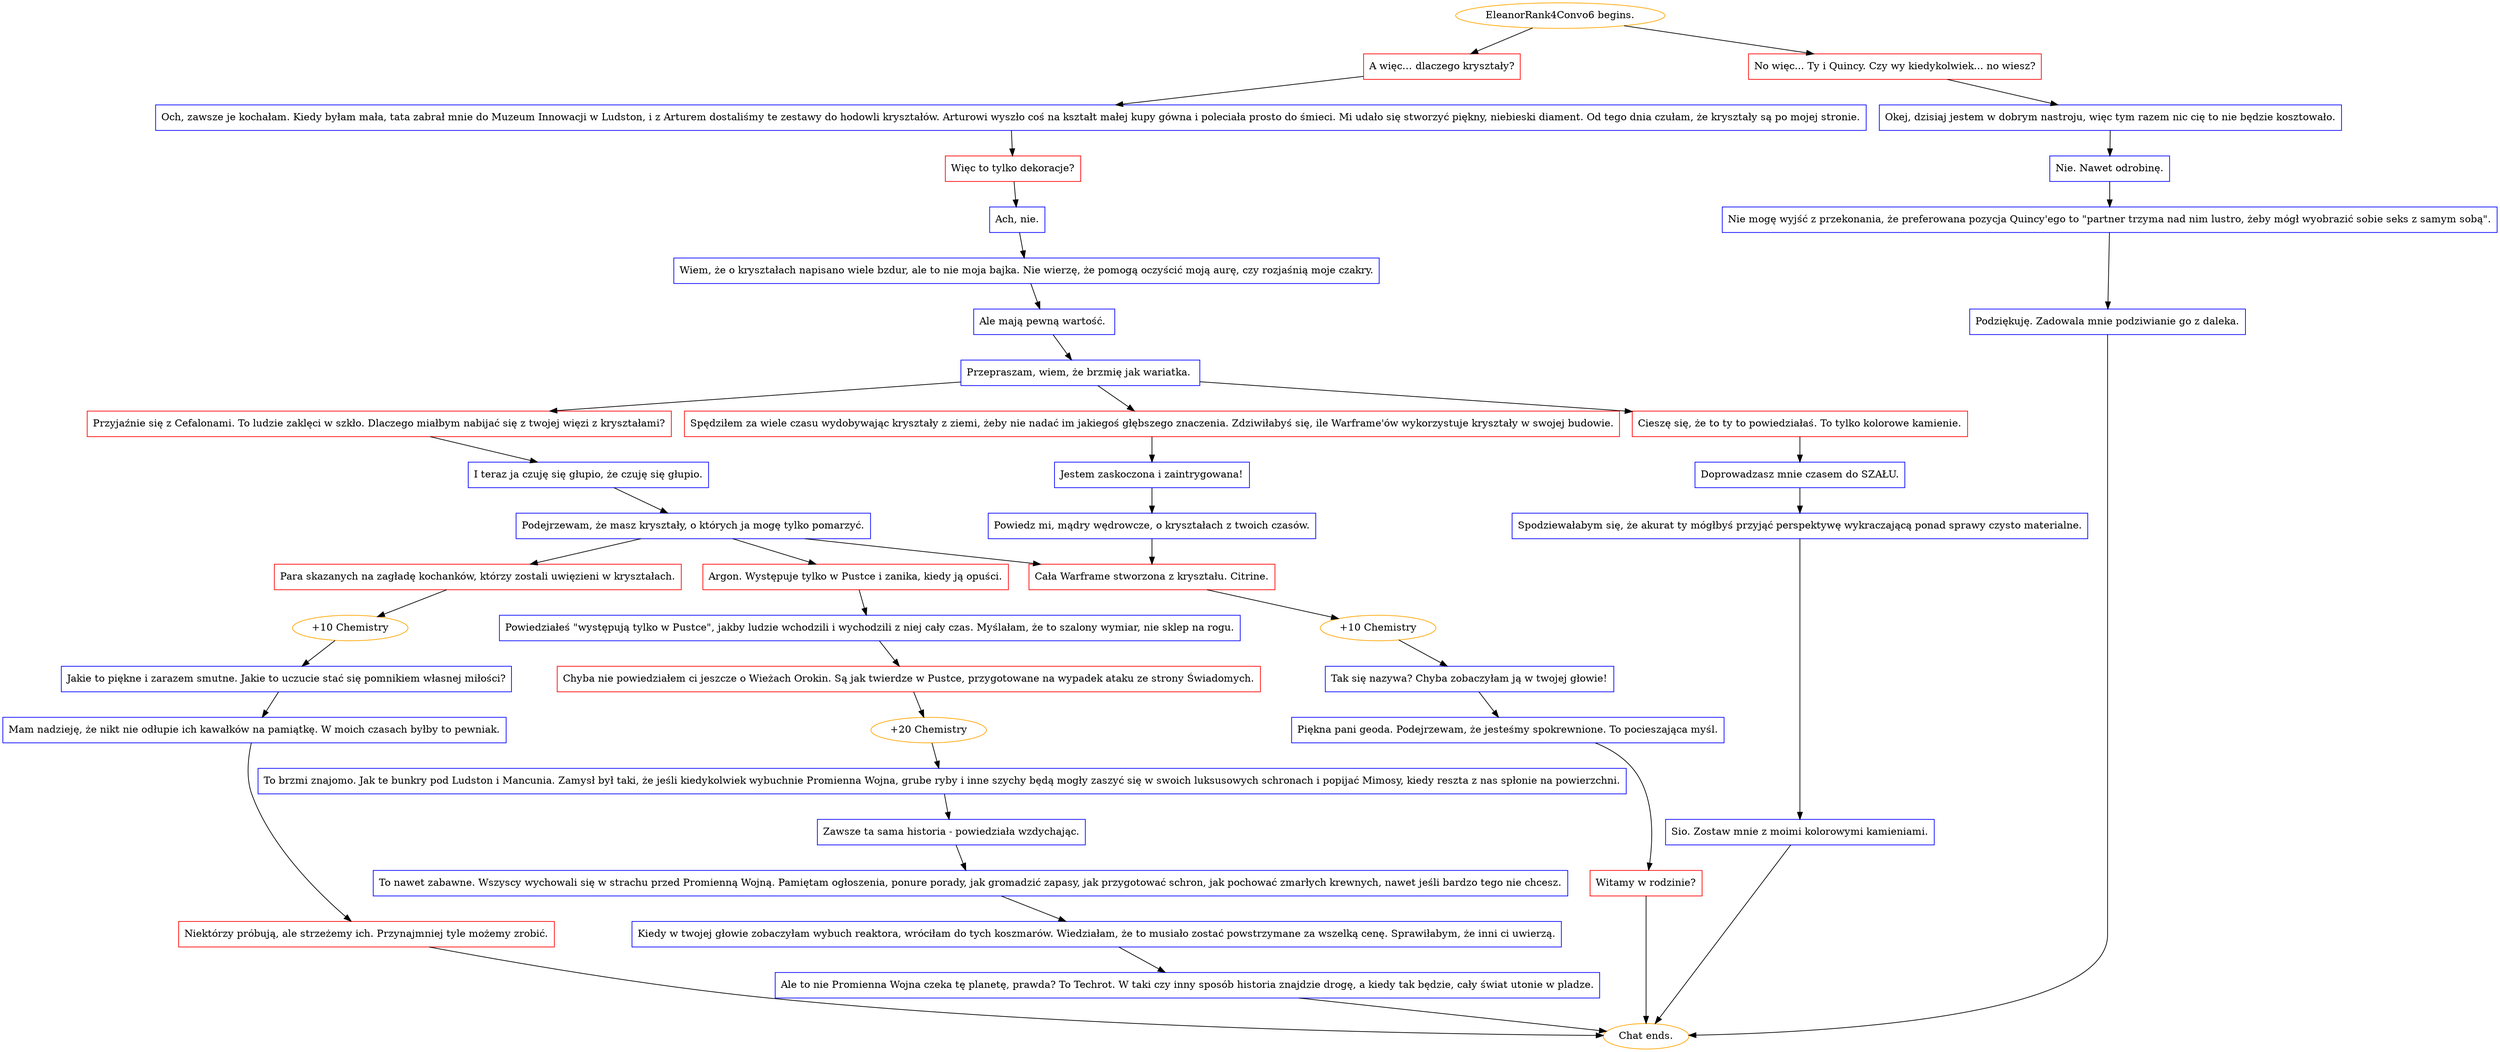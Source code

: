 digraph {
	"EleanorRank4Convo6 begins." [color=orange];
		"EleanorRank4Convo6 begins." -> j3204015494;
		"EleanorRank4Convo6 begins." -> j3370264398;
	j3204015494 [label="A więc… dlaczego kryształy?",shape=box,color=red];
		j3204015494 -> j2499753631;
	j3370264398 [label="No więc... Ty i Quincy. Czy wy kiedykolwiek... no wiesz?",shape=box,color=red];
		j3370264398 -> j3316415110;
	j2499753631 [label="Och, zawsze je kochałam. Kiedy byłam mała, tata zabrał mnie do Muzeum Innowacji w Ludston, i z Arturem dostaliśmy te zestawy do hodowli kryształów. Arturowi wyszło coś na kształt małej kupy gówna i poleciała prosto do śmieci. Mi udało się stworzyć piękny, niebieski diament. Od tego dnia czułam, że kryształy są po mojej stronie.",shape=box,color=blue];
		j2499753631 -> j1521449755;
	j3316415110 [label="Okej, dzisiaj jestem w dobrym nastroju, więc tym razem nic cię to nie będzie kosztowało.",shape=box,color=blue];
		j3316415110 -> j4089551403;
	j1521449755 [label="Więc to tylko dekoracje?",shape=box,color=red];
		j1521449755 -> j993061612;
	j4089551403 [label="Nie. Nawet odrobinę.",shape=box,color=blue];
		j4089551403 -> j4237484290;
	j993061612 [label="Ach, nie.",shape=box,color=blue];
		j993061612 -> j3279995101;
	j4237484290 [label="Nie mogę wyjść z przekonania, że preferowana pozycja Quincy'ego to \"partner trzyma nad nim lustro, żeby mógł wyobrazić sobie seks z samym sobą\".",shape=box,color=blue];
		j4237484290 -> j4061986877;
	j3279995101 [label="Wiem, że o kryształach napisano wiele bzdur, ale to nie moja bajka. Nie wierzę, że pomogą oczyścić moją aurę, czy rozjaśnią moje czakry.",shape=box,color=blue];
		j3279995101 -> j206473971;
	j4061986877 [label="Podziękuję. Zadowala mnie podziwianie go z daleka.",shape=box,color=blue];
		j4061986877 -> "Chat ends.";
	j206473971 [label="Ale mają pewną wartość. ",shape=box,color=blue];
		j206473971 -> j3792896431;
	"Chat ends." [color=orange];
	j3792896431 [label="Przepraszam, wiem, że brzmię jak wariatka. ",shape=box,color=blue];
		j3792896431 -> j2183098346;
		j3792896431 -> j3934861587;
		j3792896431 -> j2188254785;
	j2183098346 [label="Cieszę się, że to ty to powiedziałaś. To tylko kolorowe kamienie.",shape=box,color=red];
		j2183098346 -> j3457988739;
	j3934861587 [label="Przyjaźnie się z Cefalonami. To ludzie zaklęci w szkło. Dlaczego miałbym nabijać się z twojej więzi z kryształami?",shape=box,color=red];
		j3934861587 -> j4284591695;
	j2188254785 [label="Spędziłem za wiele czasu wydobywając kryształy z ziemi, żeby nie nadać im jakiegoś głębszego znaczenia. Zdziwiłabyś się, ile Warframe'ów wykorzystuje kryształy w swojej budowie.",shape=box,color=red];
		j2188254785 -> j2601702213;
	j3457988739 [label="Doprowadzasz mnie czasem do SZAŁU.",shape=box,color=blue];
		j3457988739 -> j1869991425;
	j4284591695 [label="I teraz ja czuję się głupio, że czuję się głupio.",shape=box,color=blue];
		j4284591695 -> j17628863;
	j2601702213 [label="Jestem zaskoczona i zaintrygowana!",shape=box,color=blue];
		j2601702213 -> j3105897371;
	j1869991425 [label="Spodziewałabym się, że akurat ty mógłbyś przyjąć perspektywę wykraczającą ponad sprawy czysto materialne.",shape=box,color=blue];
		j1869991425 -> j779777062;
	j17628863 [label="Podejrzewam, że masz kryształy, o których ja mogę tylko pomarzyć.",shape=box,color=blue];
		j17628863 -> j2085897918;
		j17628863 -> j4050765591;
		j17628863 -> j2360089838;
	j3105897371 [label="Powiedz mi, mądry wędrowcze, o kryształach z twoich czasów.",shape=box,color=blue];
		j3105897371 -> j4050765591;
	j779777062 [label="Sio. Zostaw mnie z moimi kolorowymi kamieniami.",shape=box,color=blue];
		j779777062 -> "Chat ends.";
	j2085897918 [label="Argon. Występuje tylko w Pustce i zanika, kiedy ją opuści.",shape=box,color=red];
		j2085897918 -> j1445355311;
	j4050765591 [label="Cała Warframe stworzona z kryształu. Citrine.",shape=box,color=red];
		j4050765591 -> j2703892139;
	j2360089838 [label="Para skazanych na zagładę kochanków, którzy zostali uwięzieni w kryształach.",shape=box,color=red];
		j2360089838 -> j4224021363;
	j1445355311 [label="Powiedziałeś \"występują tylko w Pustce\", jakby ludzie wchodzili i wychodzili z niej cały czas. Myślałam, że to szalony wymiar, nie sklep na rogu.",shape=box,color=blue];
		j1445355311 -> j2610333015;
	j2703892139 [label="+10 Chemistry",color=orange];
		j2703892139 -> j4224508324;
	j4224021363 [label="+10 Chemistry",color=orange];
		j4224021363 -> j2337057296;
	j2610333015 [label="Chyba nie powiedziałem ci jeszcze o Wieżach Orokin. Są jak twierdze w Pustce, przygotowane na wypadek ataku ze strony Świadomych.",shape=box,color=red];
		j2610333015 -> j1042491658;
	j4224508324 [label="Tak się nazywa? Chyba zobaczyłam ją w twojej głowie!",shape=box,color=blue];
		j4224508324 -> j1846220193;
	j2337057296 [label="Jakie to piękne i zarazem smutne. Jakie to uczucie stać się pomnikiem własnej miłości?",shape=box,color=blue];
		j2337057296 -> j853102922;
	j1042491658 [label="+20 Chemistry",color=orange];
		j1042491658 -> j1832555845;
	j1846220193 [label="Piękna pani geoda. Podejrzewam, że jesteśmy spokrewnione. To pocieszająca myśl.",shape=box,color=blue];
		j1846220193 -> j3315914942;
	j853102922 [label="Mam nadzieję, że nikt nie odłupie ich kawałków na pamiątkę. W moich czasach byłby to pewniak.",shape=box,color=blue];
		j853102922 -> j2068674975;
	j1832555845 [label="To brzmi znajomo. Jak te bunkry pod Ludston i Mancunia. Zamysł był taki, że jeśli kiedykolwiek wybuchnie Promienna Wojna, grube ryby i inne szychy będą mogły zaszyć się w swoich luksusowych schronach i popijać Mimosy, kiedy reszta z nas spłonie na powierzchni.",shape=box,color=blue];
		j1832555845 -> j3802840158;
	j3315914942 [label="Witamy w rodzinie?",shape=box,color=red];
		j3315914942 -> "Chat ends.";
	j2068674975 [label="Niektórzy próbują, ale strzeżemy ich. Przynajmniej tyle możemy zrobić.",shape=box,color=red];
		j2068674975 -> "Chat ends.";
	j3802840158 [label="Zawsze ta sama historia - powiedziała wzdychając.",shape=box,color=blue];
		j3802840158 -> j1952642494;
	j1952642494 [label="To nawet zabawne. Wszyscy wychowali się w strachu przed Promienną Wojną. Pamiętam ogłoszenia, ponure porady, jak gromadzić zapasy, jak przygotować schron, jak pochować zmarłych krewnych, nawet jeśli bardzo tego nie chcesz.",shape=box,color=blue];
		j1952642494 -> j753988917;
	j753988917 [label="Kiedy w twojej głowie zobaczyłam wybuch reaktora, wróciłam do tych koszmarów. Wiedziałam, że to musiało zostać powstrzymane za wszelką cenę. Sprawiłabym, że inni ci uwierzą.",shape=box,color=blue];
		j753988917 -> j2604140015;
	j2604140015 [label="Ale to nie Promienna Wojna czeka tę planetę, prawda? To Techrot. W taki czy inny sposób historia znajdzie drogę, a kiedy tak będzie, cały świat utonie w pladze.",shape=box,color=blue];
		j2604140015 -> "Chat ends.";
}